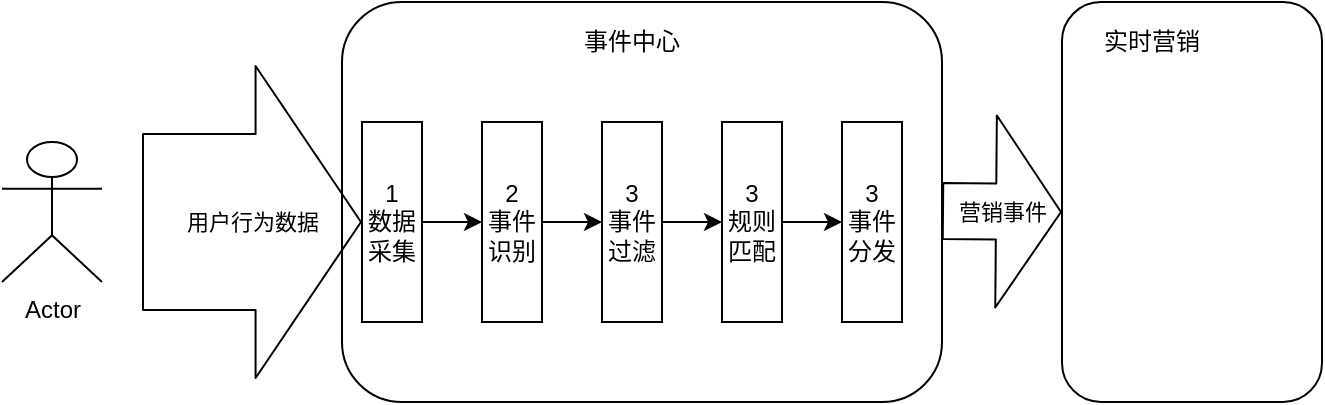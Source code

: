 <mxfile version="10.7.3" type="github"><diagram id="A_N2GRBMNW5haZhBxoaU" name="ç¬¬ 1 é¡µ"><mxGraphModel dx="1110" dy="492" grid="1" gridSize="10" guides="1" tooltips="1" connect="1" arrows="1" fold="1" page="1" pageScale="1" pageWidth="827" pageHeight="1169" math="0" shadow="0"><root><mxCell id="0"/><mxCell id="1" parent="0"/><mxCell id="ZG03qvUX44lkFUlaa8z4-10" value="" style="rounded=1;whiteSpace=wrap;html=1;" vertex="1" parent="1"><mxGeometry x="300" y="170" width="300" height="200" as="geometry"/></mxCell><mxCell id="ZG03qvUX44lkFUlaa8z4-1" value="用户行为数据" style="shape=flexArrow;endArrow=classic;html=1;width=88;endSize=17.24;endWidth=67;" edge="1" parent="1"><mxGeometry width="50" height="50" relative="1" as="geometry"><mxPoint x="200" y="280" as="sourcePoint"/><mxPoint x="310" y="280" as="targetPoint"/></mxGeometry></mxCell><mxCell id="ZG03qvUX44lkFUlaa8z4-2" value="Actor" style="shape=umlActor;verticalLabelPosition=bottom;labelBackgroundColor=#ffffff;verticalAlign=top;html=1;outlineConnect=0;" vertex="1" parent="1"><mxGeometry x="130" y="240" width="50" height="70" as="geometry"/></mxCell><mxCell id="ZG03qvUX44lkFUlaa8z4-14" style="edgeStyle=orthogonalEdgeStyle;rounded=0;orthogonalLoop=1;jettySize=auto;html=1;exitX=1;exitY=0.5;exitDx=0;exitDy=0;" edge="1" parent="1" source="ZG03qvUX44lkFUlaa8z4-3" target="ZG03qvUX44lkFUlaa8z4-6"><mxGeometry relative="1" as="geometry"/></mxCell><mxCell id="ZG03qvUX44lkFUlaa8z4-3" value="1&lt;br&gt;数据采集" style="rounded=0;whiteSpace=wrap;html=1;" vertex="1" parent="1"><mxGeometry x="310" y="230" width="30" height="100" as="geometry"/></mxCell><mxCell id="ZG03qvUX44lkFUlaa8z4-15" style="edgeStyle=orthogonalEdgeStyle;rounded=0;orthogonalLoop=1;jettySize=auto;html=1;exitX=1;exitY=0.5;exitDx=0;exitDy=0;" edge="1" parent="1" source="ZG03qvUX44lkFUlaa8z4-6" target="ZG03qvUX44lkFUlaa8z4-7"><mxGeometry relative="1" as="geometry"/></mxCell><mxCell id="ZG03qvUX44lkFUlaa8z4-6" value="2&lt;br&gt;事件识别" style="rounded=0;whiteSpace=wrap;html=1;" vertex="1" parent="1"><mxGeometry x="370" y="230" width="30" height="100" as="geometry"/></mxCell><mxCell id="ZG03qvUX44lkFUlaa8z4-16" style="edgeStyle=orthogonalEdgeStyle;rounded=0;orthogonalLoop=1;jettySize=auto;html=1;exitX=1;exitY=0.5;exitDx=0;exitDy=0;" edge="1" parent="1" source="ZG03qvUX44lkFUlaa8z4-7" target="ZG03qvUX44lkFUlaa8z4-8"><mxGeometry relative="1" as="geometry"/></mxCell><mxCell id="ZG03qvUX44lkFUlaa8z4-7" value="3&lt;br&gt;事件过滤" style="rounded=0;whiteSpace=wrap;html=1;" vertex="1" parent="1"><mxGeometry x="430" y="230" width="30" height="100" as="geometry"/></mxCell><mxCell id="ZG03qvUX44lkFUlaa8z4-17" style="edgeStyle=orthogonalEdgeStyle;rounded=0;orthogonalLoop=1;jettySize=auto;html=1;exitX=1;exitY=0.5;exitDx=0;exitDy=0;" edge="1" parent="1" source="ZG03qvUX44lkFUlaa8z4-8" target="ZG03qvUX44lkFUlaa8z4-9"><mxGeometry relative="1" as="geometry"/></mxCell><mxCell id="ZG03qvUX44lkFUlaa8z4-8" value="3&lt;br&gt;规则匹配" style="rounded=0;whiteSpace=wrap;html=1;" vertex="1" parent="1"><mxGeometry x="490" y="230" width="30" height="100" as="geometry"/></mxCell><mxCell id="ZG03qvUX44lkFUlaa8z4-9" value="3&lt;br&gt;事件分发" style="rounded=0;whiteSpace=wrap;html=1;" vertex="1" parent="1"><mxGeometry x="550" y="230" width="30" height="100" as="geometry"/></mxCell><mxCell id="ZG03qvUX44lkFUlaa8z4-11" value="事件中心" style="text;html=1;strokeColor=none;fillColor=none;align=center;verticalAlign=middle;whiteSpace=wrap;rounded=0;" vertex="1" parent="1"><mxGeometry x="410" y="180" width="70" height="20" as="geometry"/></mxCell><mxCell id="ZG03qvUX44lkFUlaa8z4-12" value="" style="rounded=1;whiteSpace=wrap;html=1;" vertex="1" parent="1"><mxGeometry x="660" y="170" width="130" height="200" as="geometry"/></mxCell><mxCell id="ZG03qvUX44lkFUlaa8z4-13" value="实时营销" style="text;html=1;strokeColor=none;fillColor=none;align=center;verticalAlign=middle;whiteSpace=wrap;rounded=0;" vertex="1" parent="1"><mxGeometry x="670" y="180" width="70" height="20" as="geometry"/></mxCell><mxCell id="ZG03qvUX44lkFUlaa8z4-18" value="营销事件" style="shape=flexArrow;endArrow=classic;html=1;width=28;endSize=10.49;endWidth=67;" edge="1" parent="1"><mxGeometry width="50" height="50" relative="1" as="geometry"><mxPoint x="600" y="274.5" as="sourcePoint"/><mxPoint x="660" y="275" as="targetPoint"/></mxGeometry></mxCell></root></mxGraphModel></diagram></mxfile>